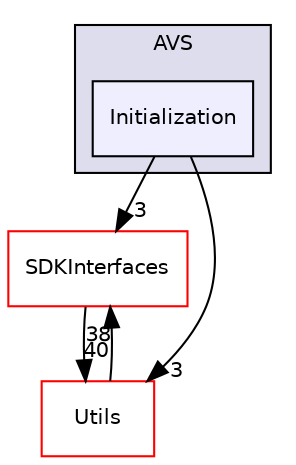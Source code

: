digraph "/workplace/avs-device-sdk/AVSCommon/AVS/include/AVSCommon/AVS/Initialization" {
  compound=true
  node [ fontsize="10", fontname="Helvetica"];
  edge [ labelfontsize="10", labelfontname="Helvetica"];
  subgraph clusterdir_1b86ff6fe19386d1d992f6fa0aca02b2 {
    graph [ bgcolor="#ddddee", pencolor="black", label="AVS" fontname="Helvetica", fontsize="10", URL="dir_1b86ff6fe19386d1d992f6fa0aca02b2.html"]
  dir_0cdc2576cbdff8bbeec8f5cd9892073c [shape=box, label="Initialization", style="filled", fillcolor="#eeeeff", pencolor="black", URL="dir_0cdc2576cbdff8bbeec8f5cd9892073c.html"];
  }
  dir_97afc8111b754cf401b73024f872f45d [shape=box label="SDKInterfaces" fillcolor="white" style="filled" color="red" URL="dir_97afc8111b754cf401b73024f872f45d.html"];
  dir_49dd3d9ac5586189aa170bac46425b9c [shape=box label="Utils" fillcolor="white" style="filled" color="red" URL="dir_49dd3d9ac5586189aa170bac46425b9c.html"];
  dir_0cdc2576cbdff8bbeec8f5cd9892073c->dir_97afc8111b754cf401b73024f872f45d [headlabel="3", labeldistance=1.5 headhref="dir_000168_000018.html"];
  dir_0cdc2576cbdff8bbeec8f5cd9892073c->dir_49dd3d9ac5586189aa170bac46425b9c [headlabel="3", labeldistance=1.5 headhref="dir_000168_000184.html"];
  dir_97afc8111b754cf401b73024f872f45d->dir_49dd3d9ac5586189aa170bac46425b9c [headlabel="40", labeldistance=1.5 headhref="dir_000018_000184.html"];
  dir_49dd3d9ac5586189aa170bac46425b9c->dir_97afc8111b754cf401b73024f872f45d [headlabel="38", labeldistance=1.5 headhref="dir_000184_000018.html"];
}
